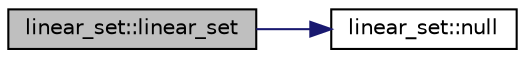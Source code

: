 digraph "linear_set::linear_set"
{
  edge [fontname="Helvetica",fontsize="10",labelfontname="Helvetica",labelfontsize="10"];
  node [fontname="Helvetica",fontsize="10",shape=record];
  rankdir="LR";
  Node0 [label="linear_set::linear_set",height=0.2,width=0.4,color="black", fillcolor="grey75", style="filled", fontcolor="black"];
  Node0 -> Node1 [color="midnightblue",fontsize="10",style="solid",fontname="Helvetica"];
  Node1 [label="linear_set::null",height=0.2,width=0.4,color="black", fillcolor="white", style="filled",URL="$dd/d86/classlinear__set.html#a0160629023f36662ae49a15a66e3ae71"];
}
